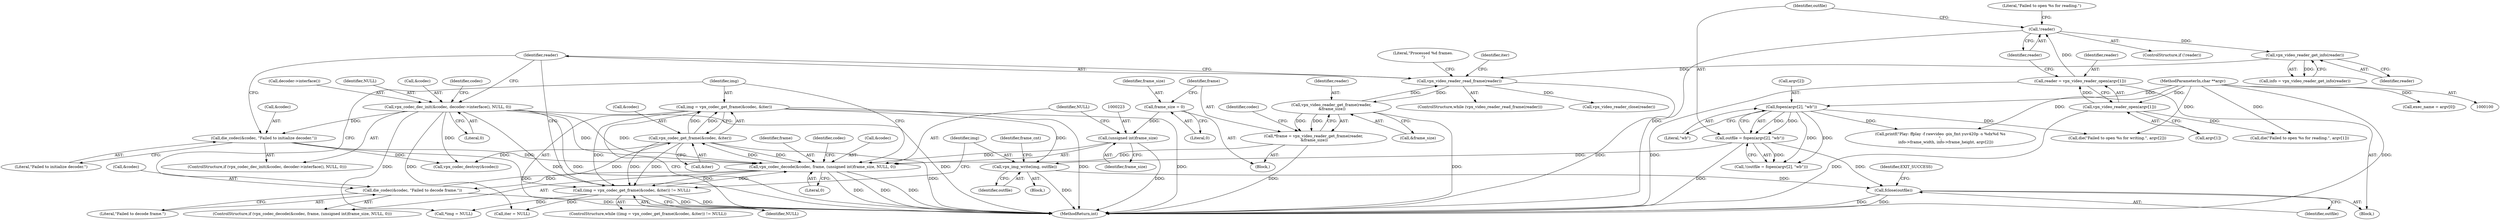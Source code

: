 digraph "1_Android_5a9753fca56f0eeb9f61e342b2fccffc364f9426_12@API" {
"1000242" [label="(Call,vpx_img_write(img, outfile))"];
"1000233" [label="(Call,img = vpx_codec_get_frame(&codec, &iter))"];
"1000235" [label="(Call,vpx_codec_get_frame(&codec, &iter))"];
"1000218" [label="(Call,vpx_codec_decode(&codec, frame, (unsigned int)frame_size, NULL, 0))"];
"1000184" [label="(Call,vpx_codec_dec_init(&codec, decoder->interface(), NULL, 0))"];
"1000190" [label="(Call,die_codec(&codec, \"Failed to initialize decoder.\"))"];
"1000211" [label="(Call,*frame = vpx_video_reader_get_frame(reader,\n &frame_size))"];
"1000213" [label="(Call,vpx_video_reader_get_frame(reader,\n &frame_size))"];
"1000195" [label="(Call,vpx_video_reader_read_frame(reader))"];
"1000166" [label="(Call,vpx_video_reader_get_info(reader))"];
"1000143" [label="(Call,!reader)"];
"1000136" [label="(Call,reader = vpx_video_reader_open(argv[1]))"];
"1000138" [label="(Call,vpx_video_reader_open(argv[1]))"];
"1000102" [label="(MethodParameterIn,char **argv)"];
"1000222" [label="(Call,(unsigned int)frame_size)"];
"1000207" [label="(Call,frame_size = 0)"];
"1000232" [label="(Call,(img = vpx_codec_get_frame(&codec, &iter)) != NULL)"];
"1000227" [label="(Call,die_codec(&codec, \"Failed to decode frame.\"))"];
"1000152" [label="(Call,outfile = fopen(argv[2], \"wb\"))"];
"1000154" [label="(Call,fopen(argv[2], \"wb\"))"];
"1000271" [label="(Call,fclose(outfile))"];
"1000151" [label="(Call,!(outfile = fopen(argv[2], \"wb\")))"];
"1000226" [label="(Literal,0)"];
"1000236" [label="(Call,&codec)"];
"1000155" [label="(Call,argv[2])"];
"1000143" [label="(Call,!reader)"];
"1000154" [label="(Call,fopen(argv[2], \"wb\"))"];
"1000230" [label="(Literal,\"Failed to decode frame.\")"];
"1000222" [label="(Call,(unsigned int)frame_size)"];
"1000142" [label="(ControlStructure,if (!reader))"];
"1000275" [label="(MethodReturn,int)"];
"1000208" [label="(Identifier,frame_size)"];
"1000217" [label="(ControlStructure,if (vpx_codec_decode(&codec, frame, (unsigned int)frame_size, NULL, 0)))"];
"1000184" [label="(Call,vpx_codec_dec_init(&codec, decoder->interface(), NULL, 0))"];
"1000251" [label="(Call,vpx_codec_destroy(&codec))"];
"1000159" [label="(Call,die(\"Failed to open %s for writing.\", argv[2]))"];
"1000136" [label="(Call,reader = vpx_video_reader_open(argv[1]))"];
"1000191" [label="(Call,&codec)"];
"1000166" [label="(Call,vpx_video_reader_get_info(reader))"];
"1000231" [label="(ControlStructure,while ((img = vpx_codec_get_frame(&codec, &iter)) != NULL))"];
"1000233" [label="(Call,img = vpx_codec_get_frame(&codec, &iter))"];
"1000235" [label="(Call,vpx_codec_get_frame(&codec, &iter))"];
"1000183" [label="(ControlStructure,if (vpx_codec_dec_init(&codec, decoder->interface(), NULL, 0)))"];
"1000246" [label="(Identifier,frame_cnt)"];
"1000244" [label="(Identifier,outfile)"];
"1000194" [label="(ControlStructure,while (vpx_video_reader_read_frame(reader)))"];
"1000144" [label="(Identifier,reader)"];
"1000153" [label="(Identifier,outfile)"];
"1000139" [label="(Call,argv[1])"];
"1000241" [label="(Block,)"];
"1000190" [label="(Call,die_codec(&codec, \"Failed to initialize decoder.\"))"];
"1000213" [label="(Call,vpx_video_reader_get_frame(reader,\n &frame_size))"];
"1000103" [label="(Block,)"];
"1000248" [label="(Literal,\"Processed %d frames.\n\")"];
"1000102" [label="(MethodParameterIn,char **argv)"];
"1000228" [label="(Call,&codec)"];
"1000274" [label="(Identifier,EXIT_SUCCESS)"];
"1000271" [label="(Call,fclose(outfile))"];
"1000221" [label="(Identifier,frame)"];
"1000258" [label="(Call,printf(\"Play: ffplay -f rawvideo -pix_fmt yuv420p -s %dx%d %s\n\",\n         info->frame_width, info->frame_height, argv[2]))"];
"1000215" [label="(Call,&frame_size)"];
"1000203" [label="(Call,*img = NULL)"];
"1000243" [label="(Identifier,img)"];
"1000137" [label="(Identifier,reader)"];
"1000193" [label="(Literal,\"Failed to initialize decoder.\")"];
"1000185" [label="(Call,&codec)"];
"1000212" [label="(Identifier,frame)"];
"1000125" [label="(Call,exec_name = argv[0])"];
"1000229" [label="(Identifier,codec)"];
"1000225" [label="(Identifier,NULL)"];
"1000197" [label="(Block,)"];
"1000200" [label="(Identifier,iter)"];
"1000189" [label="(Literal,0)"];
"1000220" [label="(Identifier,codec)"];
"1000269" [label="(Call,vpx_video_reader_close(reader))"];
"1000167" [label="(Identifier,reader)"];
"1000207" [label="(Call,frame_size = 0)"];
"1000195" [label="(Call,vpx_video_reader_read_frame(reader))"];
"1000138" [label="(Call,vpx_video_reader_open(argv[1]))"];
"1000192" [label="(Identifier,codec)"];
"1000145" [label="(Call,die(\"Failed to open %s for reading.\", argv[1]))"];
"1000152" [label="(Call,outfile = fopen(argv[2], \"wb\"))"];
"1000238" [label="(Call,&iter)"];
"1000242" [label="(Call,vpx_img_write(img, outfile))"];
"1000272" [label="(Identifier,outfile)"];
"1000209" [label="(Literal,0)"];
"1000199" [label="(Call,iter = NULL)"];
"1000234" [label="(Identifier,img)"];
"1000196" [label="(Identifier,reader)"];
"1000232" [label="(Call,(img = vpx_codec_get_frame(&codec, &iter)) != NULL)"];
"1000187" [label="(Call,decoder->interface())"];
"1000158" [label="(Literal,\"wb\")"];
"1000240" [label="(Identifier,NULL)"];
"1000219" [label="(Call,&codec)"];
"1000188" [label="(Identifier,NULL)"];
"1000146" [label="(Literal,\"Failed to open %s for reading.\")"];
"1000224" [label="(Identifier,frame_size)"];
"1000218" [label="(Call,vpx_codec_decode(&codec, frame, (unsigned int)frame_size, NULL, 0))"];
"1000211" [label="(Call,*frame = vpx_video_reader_get_frame(reader,\n &frame_size))"];
"1000214" [label="(Identifier,reader)"];
"1000164" [label="(Call,info = vpx_video_reader_get_info(reader))"];
"1000227" [label="(Call,die_codec(&codec, \"Failed to decode frame.\"))"];
"1000242" -> "1000241"  [label="AST: "];
"1000242" -> "1000244"  [label="CFG: "];
"1000243" -> "1000242"  [label="AST: "];
"1000244" -> "1000242"  [label="AST: "];
"1000246" -> "1000242"  [label="CFG: "];
"1000242" -> "1000275"  [label="DDG: "];
"1000233" -> "1000242"  [label="DDG: "];
"1000152" -> "1000242"  [label="DDG: "];
"1000242" -> "1000271"  [label="DDG: "];
"1000233" -> "1000232"  [label="AST: "];
"1000233" -> "1000235"  [label="CFG: "];
"1000234" -> "1000233"  [label="AST: "];
"1000235" -> "1000233"  [label="AST: "];
"1000240" -> "1000233"  [label="CFG: "];
"1000233" -> "1000275"  [label="DDG: "];
"1000233" -> "1000275"  [label="DDG: "];
"1000233" -> "1000232"  [label="DDG: "];
"1000235" -> "1000233"  [label="DDG: "];
"1000235" -> "1000233"  [label="DDG: "];
"1000235" -> "1000238"  [label="CFG: "];
"1000236" -> "1000235"  [label="AST: "];
"1000238" -> "1000235"  [label="AST: "];
"1000235" -> "1000275"  [label="DDG: "];
"1000235" -> "1000218"  [label="DDG: "];
"1000235" -> "1000232"  [label="DDG: "];
"1000235" -> "1000232"  [label="DDG: "];
"1000218" -> "1000235"  [label="DDG: "];
"1000227" -> "1000235"  [label="DDG: "];
"1000235" -> "1000251"  [label="DDG: "];
"1000218" -> "1000217"  [label="AST: "];
"1000218" -> "1000226"  [label="CFG: "];
"1000219" -> "1000218"  [label="AST: "];
"1000221" -> "1000218"  [label="AST: "];
"1000222" -> "1000218"  [label="AST: "];
"1000225" -> "1000218"  [label="AST: "];
"1000226" -> "1000218"  [label="AST: "];
"1000229" -> "1000218"  [label="CFG: "];
"1000234" -> "1000218"  [label="CFG: "];
"1000218" -> "1000275"  [label="DDG: "];
"1000218" -> "1000275"  [label="DDG: "];
"1000218" -> "1000275"  [label="DDG: "];
"1000184" -> "1000218"  [label="DDG: "];
"1000184" -> "1000218"  [label="DDG: "];
"1000190" -> "1000218"  [label="DDG: "];
"1000211" -> "1000218"  [label="DDG: "];
"1000222" -> "1000218"  [label="DDG: "];
"1000232" -> "1000218"  [label="DDG: "];
"1000218" -> "1000227"  [label="DDG: "];
"1000218" -> "1000232"  [label="DDG: "];
"1000184" -> "1000183"  [label="AST: "];
"1000184" -> "1000189"  [label="CFG: "];
"1000185" -> "1000184"  [label="AST: "];
"1000187" -> "1000184"  [label="AST: "];
"1000188" -> "1000184"  [label="AST: "];
"1000189" -> "1000184"  [label="AST: "];
"1000192" -> "1000184"  [label="CFG: "];
"1000196" -> "1000184"  [label="CFG: "];
"1000184" -> "1000275"  [label="DDG: "];
"1000184" -> "1000275"  [label="DDG: "];
"1000184" -> "1000275"  [label="DDG: "];
"1000184" -> "1000190"  [label="DDG: "];
"1000184" -> "1000199"  [label="DDG: "];
"1000184" -> "1000203"  [label="DDG: "];
"1000184" -> "1000251"  [label="DDG: "];
"1000190" -> "1000183"  [label="AST: "];
"1000190" -> "1000193"  [label="CFG: "];
"1000191" -> "1000190"  [label="AST: "];
"1000193" -> "1000190"  [label="AST: "];
"1000196" -> "1000190"  [label="CFG: "];
"1000190" -> "1000275"  [label="DDG: "];
"1000190" -> "1000251"  [label="DDG: "];
"1000211" -> "1000197"  [label="AST: "];
"1000211" -> "1000213"  [label="CFG: "];
"1000212" -> "1000211"  [label="AST: "];
"1000213" -> "1000211"  [label="AST: "];
"1000220" -> "1000211"  [label="CFG: "];
"1000211" -> "1000275"  [label="DDG: "];
"1000213" -> "1000211"  [label="DDG: "];
"1000213" -> "1000211"  [label="DDG: "];
"1000213" -> "1000215"  [label="CFG: "];
"1000214" -> "1000213"  [label="AST: "];
"1000215" -> "1000213"  [label="AST: "];
"1000213" -> "1000275"  [label="DDG: "];
"1000213" -> "1000195"  [label="DDG: "];
"1000195" -> "1000213"  [label="DDG: "];
"1000195" -> "1000194"  [label="AST: "];
"1000195" -> "1000196"  [label="CFG: "];
"1000196" -> "1000195"  [label="AST: "];
"1000200" -> "1000195"  [label="CFG: "];
"1000248" -> "1000195"  [label="CFG: "];
"1000195" -> "1000275"  [label="DDG: "];
"1000166" -> "1000195"  [label="DDG: "];
"1000195" -> "1000269"  [label="DDG: "];
"1000166" -> "1000164"  [label="AST: "];
"1000166" -> "1000167"  [label="CFG: "];
"1000167" -> "1000166"  [label="AST: "];
"1000164" -> "1000166"  [label="CFG: "];
"1000166" -> "1000164"  [label="DDG: "];
"1000143" -> "1000166"  [label="DDG: "];
"1000143" -> "1000142"  [label="AST: "];
"1000143" -> "1000144"  [label="CFG: "];
"1000144" -> "1000143"  [label="AST: "];
"1000146" -> "1000143"  [label="CFG: "];
"1000153" -> "1000143"  [label="CFG: "];
"1000143" -> "1000275"  [label="DDG: "];
"1000136" -> "1000143"  [label="DDG: "];
"1000136" -> "1000103"  [label="AST: "];
"1000136" -> "1000138"  [label="CFG: "];
"1000137" -> "1000136"  [label="AST: "];
"1000138" -> "1000136"  [label="AST: "];
"1000144" -> "1000136"  [label="CFG: "];
"1000136" -> "1000275"  [label="DDG: "];
"1000138" -> "1000136"  [label="DDG: "];
"1000138" -> "1000139"  [label="CFG: "];
"1000139" -> "1000138"  [label="AST: "];
"1000138" -> "1000275"  [label="DDG: "];
"1000102" -> "1000138"  [label="DDG: "];
"1000138" -> "1000145"  [label="DDG: "];
"1000102" -> "1000100"  [label="AST: "];
"1000102" -> "1000275"  [label="DDG: "];
"1000102" -> "1000125"  [label="DDG: "];
"1000102" -> "1000145"  [label="DDG: "];
"1000102" -> "1000154"  [label="DDG: "];
"1000102" -> "1000159"  [label="DDG: "];
"1000102" -> "1000258"  [label="DDG: "];
"1000222" -> "1000224"  [label="CFG: "];
"1000223" -> "1000222"  [label="AST: "];
"1000224" -> "1000222"  [label="AST: "];
"1000225" -> "1000222"  [label="CFG: "];
"1000222" -> "1000275"  [label="DDG: "];
"1000207" -> "1000222"  [label="DDG: "];
"1000207" -> "1000197"  [label="AST: "];
"1000207" -> "1000209"  [label="CFG: "];
"1000208" -> "1000207"  [label="AST: "];
"1000209" -> "1000207"  [label="AST: "];
"1000212" -> "1000207"  [label="CFG: "];
"1000232" -> "1000231"  [label="AST: "];
"1000232" -> "1000240"  [label="CFG: "];
"1000240" -> "1000232"  [label="AST: "];
"1000196" -> "1000232"  [label="CFG: "];
"1000243" -> "1000232"  [label="CFG: "];
"1000232" -> "1000275"  [label="DDG: "];
"1000232" -> "1000275"  [label="DDG: "];
"1000232" -> "1000199"  [label="DDG: "];
"1000232" -> "1000203"  [label="DDG: "];
"1000227" -> "1000217"  [label="AST: "];
"1000227" -> "1000230"  [label="CFG: "];
"1000228" -> "1000227"  [label="AST: "];
"1000230" -> "1000227"  [label="AST: "];
"1000234" -> "1000227"  [label="CFG: "];
"1000227" -> "1000275"  [label="DDG: "];
"1000152" -> "1000151"  [label="AST: "];
"1000152" -> "1000154"  [label="CFG: "];
"1000153" -> "1000152"  [label="AST: "];
"1000154" -> "1000152"  [label="AST: "];
"1000151" -> "1000152"  [label="CFG: "];
"1000152" -> "1000275"  [label="DDG: "];
"1000152" -> "1000151"  [label="DDG: "];
"1000154" -> "1000152"  [label="DDG: "];
"1000154" -> "1000152"  [label="DDG: "];
"1000152" -> "1000271"  [label="DDG: "];
"1000154" -> "1000158"  [label="CFG: "];
"1000155" -> "1000154"  [label="AST: "];
"1000158" -> "1000154"  [label="AST: "];
"1000154" -> "1000151"  [label="DDG: "];
"1000154" -> "1000151"  [label="DDG: "];
"1000154" -> "1000159"  [label="DDG: "];
"1000154" -> "1000258"  [label="DDG: "];
"1000271" -> "1000103"  [label="AST: "];
"1000271" -> "1000272"  [label="CFG: "];
"1000272" -> "1000271"  [label="AST: "];
"1000274" -> "1000271"  [label="CFG: "];
"1000271" -> "1000275"  [label="DDG: "];
"1000271" -> "1000275"  [label="DDG: "];
}
